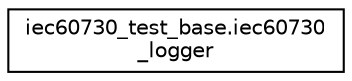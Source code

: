 digraph "Graphical Class Hierarchy"
{
 // LATEX_PDF_SIZE
  edge [fontname="Helvetica",fontsize="10",labelfontname="Helvetica",labelfontsize="10"];
  node [fontname="Helvetica",fontsize="10",shape=record];
  rankdir="LR";
  Node0 [label="iec60730_test_base.iec60730\l_logger",height=0.2,width=0.4,color="black", fillcolor="white", style="filled",URL="$classiec60730__test__base_1_1iec60730__logger.html",tooltip=" "];
}
